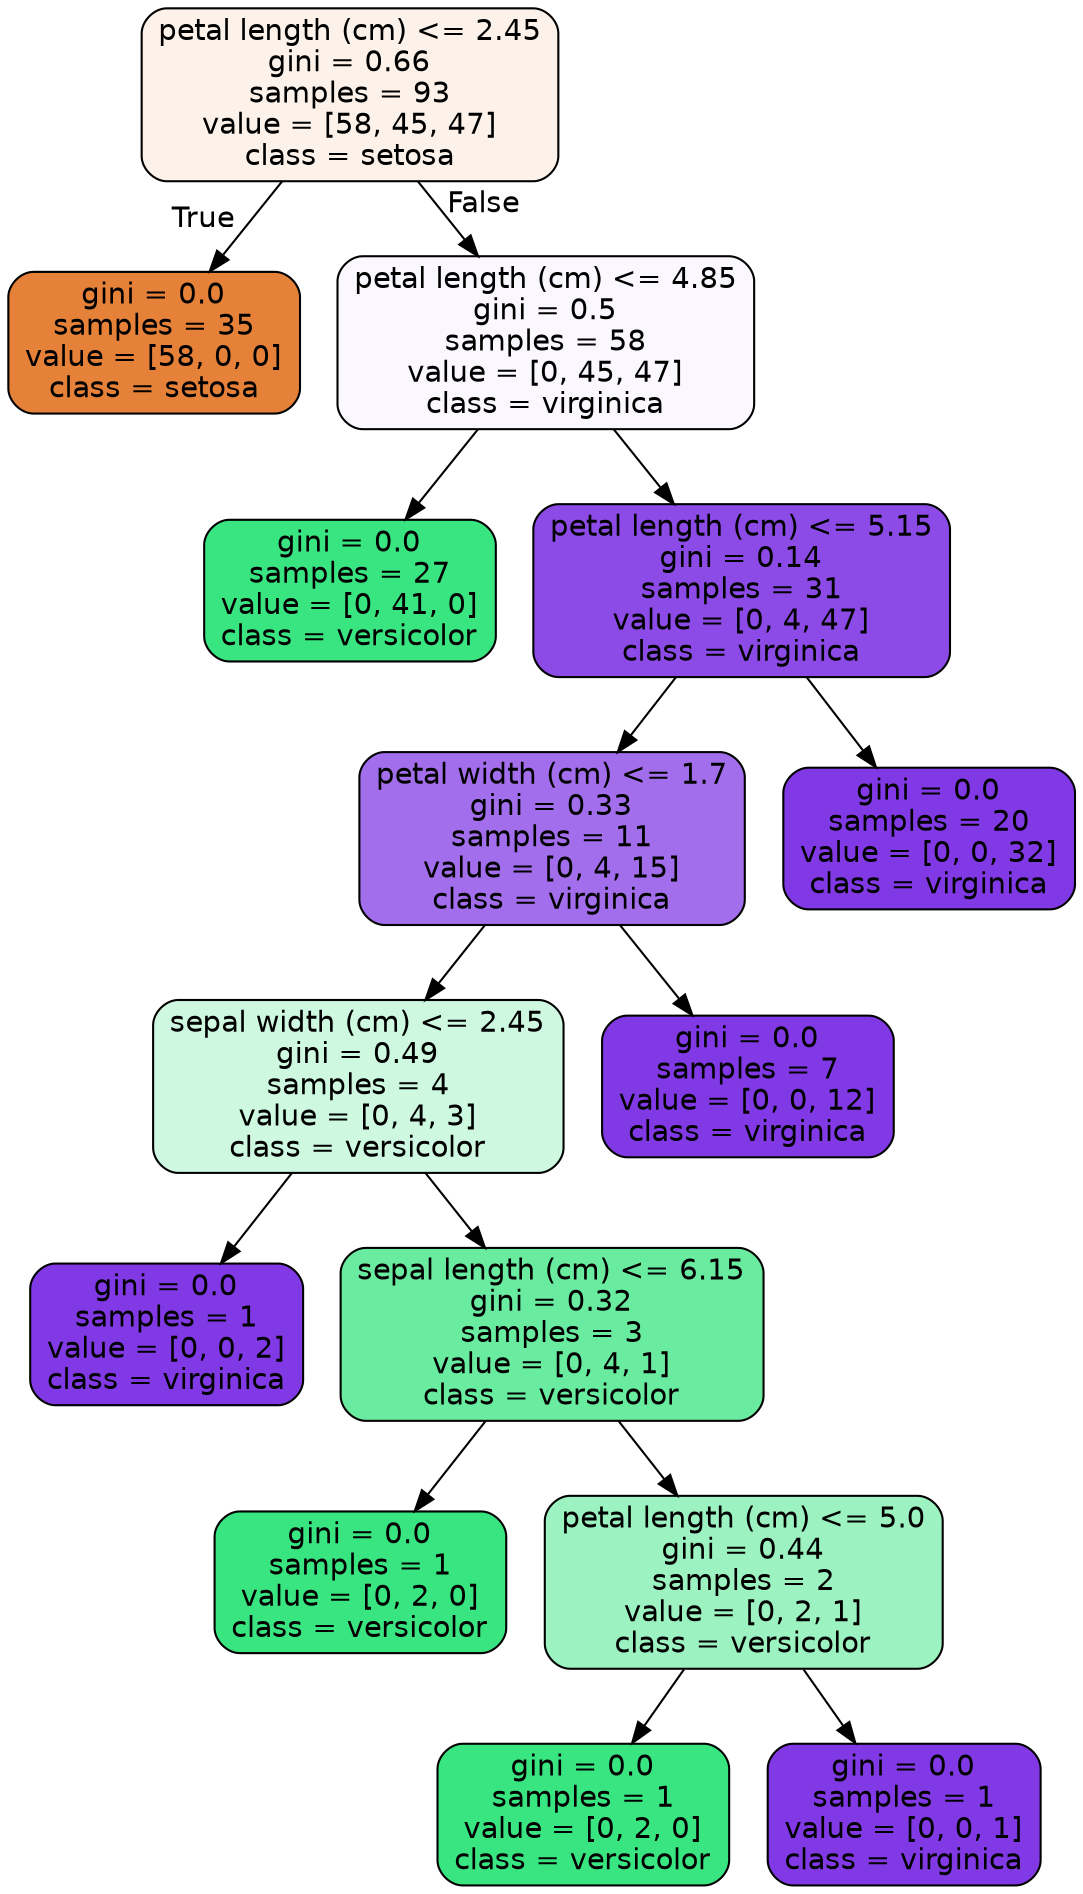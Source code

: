 digraph Tree {
node [shape=box, style="filled, rounded", color="black", fontname=helvetica] ;
edge [fontname=helvetica] ;
0 [label="petal length (cm) <= 2.45\ngini = 0.66\nsamples = 93\nvalue = [58, 45, 47]\nclass = setosa", fillcolor="#fcf2ea"] ;
1 [label="gini = 0.0\nsamples = 35\nvalue = [58, 0, 0]\nclass = setosa", fillcolor="#e58139"] ;
0 -> 1 [labeldistance=2.5, labelangle=45, headlabel="True"] ;
2 [label="petal length (cm) <= 4.85\ngini = 0.5\nsamples = 58\nvalue = [0, 45, 47]\nclass = virginica", fillcolor="#faf7fe"] ;
0 -> 2 [labeldistance=2.5, labelangle=-45, headlabel="False"] ;
3 [label="gini = 0.0\nsamples = 27\nvalue = [0, 41, 0]\nclass = versicolor", fillcolor="#39e581"] ;
2 -> 3 ;
4 [label="petal length (cm) <= 5.15\ngini = 0.14\nsamples = 31\nvalue = [0, 4, 47]\nclass = virginica", fillcolor="#8c4ae7"] ;
2 -> 4 ;
5 [label="petal width (cm) <= 1.7\ngini = 0.33\nsamples = 11\nvalue = [0, 4, 15]\nclass = virginica", fillcolor="#a36eec"] ;
4 -> 5 ;
6 [label="sepal width (cm) <= 2.45\ngini = 0.49\nsamples = 4\nvalue = [0, 4, 3]\nclass = versicolor", fillcolor="#cef8e0"] ;
5 -> 6 ;
7 [label="gini = 0.0\nsamples = 1\nvalue = [0, 0, 2]\nclass = virginica", fillcolor="#8139e5"] ;
6 -> 7 ;
8 [label="sepal length (cm) <= 6.15\ngini = 0.32\nsamples = 3\nvalue = [0, 4, 1]\nclass = versicolor", fillcolor="#6aeca0"] ;
6 -> 8 ;
9 [label="gini = 0.0\nsamples = 1\nvalue = [0, 2, 0]\nclass = versicolor", fillcolor="#39e581"] ;
8 -> 9 ;
10 [label="petal length (cm) <= 5.0\ngini = 0.44\nsamples = 2\nvalue = [0, 2, 1]\nclass = versicolor", fillcolor="#9cf2c0"] ;
8 -> 10 ;
11 [label="gini = 0.0\nsamples = 1\nvalue = [0, 2, 0]\nclass = versicolor", fillcolor="#39e581"] ;
10 -> 11 ;
12 [label="gini = 0.0\nsamples = 1\nvalue = [0, 0, 1]\nclass = virginica", fillcolor="#8139e5"] ;
10 -> 12 ;
13 [label="gini = 0.0\nsamples = 7\nvalue = [0, 0, 12]\nclass = virginica", fillcolor="#8139e5"] ;
5 -> 13 ;
14 [label="gini = 0.0\nsamples = 20\nvalue = [0, 0, 32]\nclass = virginica", fillcolor="#8139e5"] ;
4 -> 14 ;
}